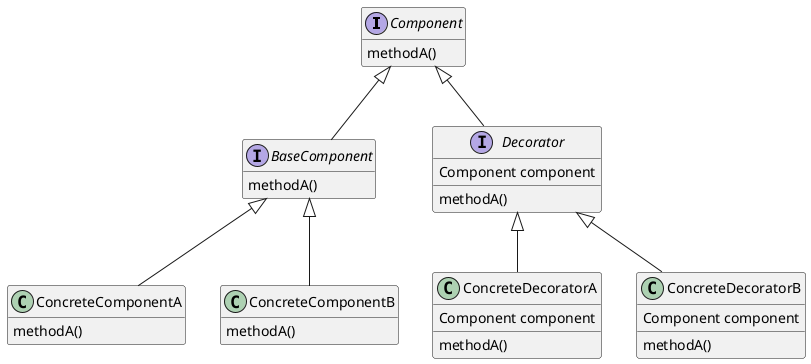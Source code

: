 @startuml DecoratorPattern
hide empty members

interface Component{
    methodA()
} 

interface BaseComponent{
    methodA()
}

class ConcreteComponentA{
    methodA()
}

class ConcreteComponentB{
    methodA()
}

interface Decorator{
    Component component
    methodA()
}

class  ConcreteDecoratorA{
    Component component
    methodA()
}

class  ConcreteDecoratorB{
    Component component
    methodA()
}

Component <|-- BaseComponent
BaseComponent <|-- ConcreteComponentA
BaseComponent <|-- ConcreteComponentB

Component <|-- Decorator
Decorator <|-- ConcreteDecoratorA
Decorator <|-- ConcreteDecoratorB

@enduml